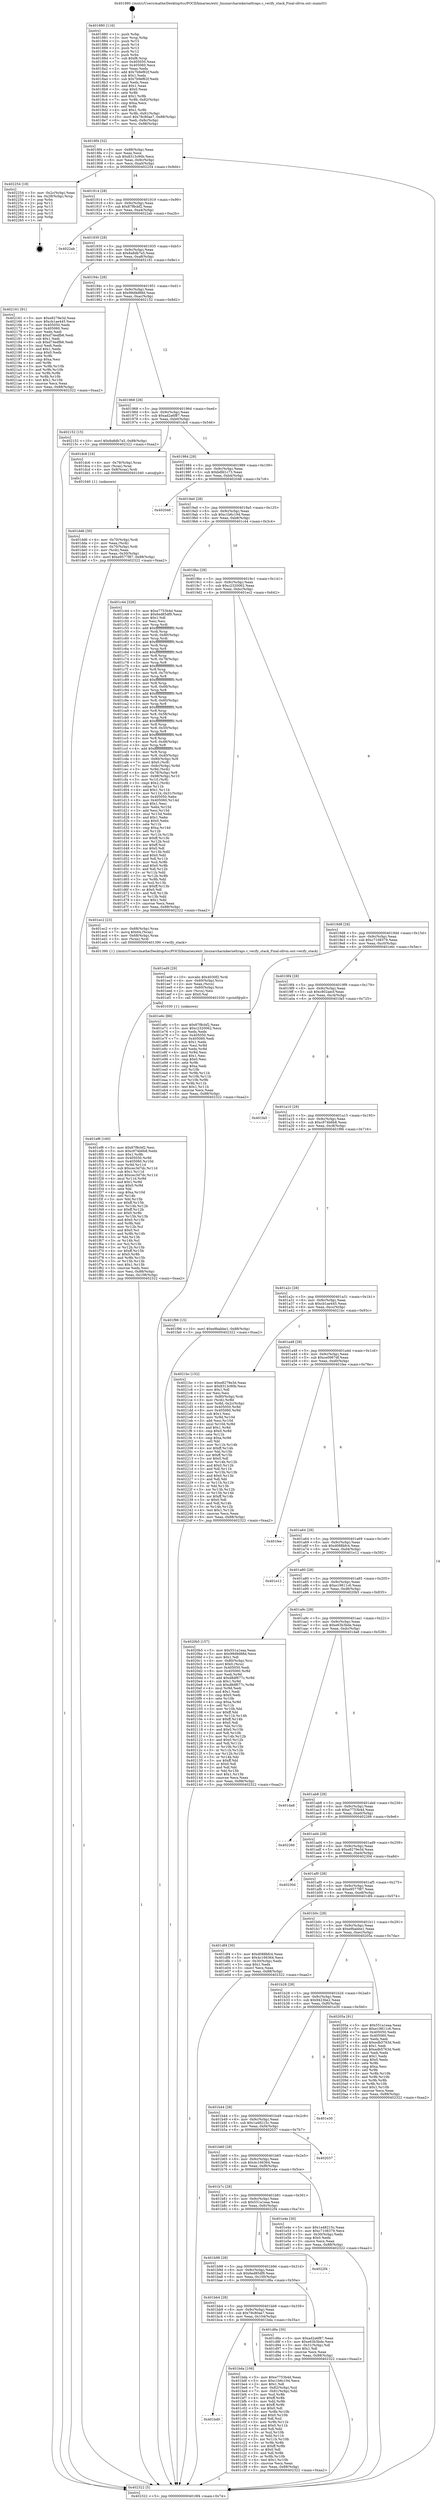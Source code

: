 digraph "0x401880" {
  label = "0x401880 (/mnt/c/Users/mathe/Desktop/tcc/POCII/binaries/extr_linuxarcharmkerneltraps.c_verify_stack_Final-ollvm.out::main(0))"
  labelloc = "t"
  node[shape=record]

  Entry [label="",width=0.3,height=0.3,shape=circle,fillcolor=black,style=filled]
  "0x4018f4" [label="{
     0x4018f4 [32]\l
     | [instrs]\l
     &nbsp;&nbsp;0x4018f4 \<+6\>: mov -0x88(%rbp),%eax\l
     &nbsp;&nbsp;0x4018fa \<+2\>: mov %eax,%ecx\l
     &nbsp;&nbsp;0x4018fc \<+6\>: sub $0x8313c90b,%ecx\l
     &nbsp;&nbsp;0x401902 \<+6\>: mov %eax,-0x9c(%rbp)\l
     &nbsp;&nbsp;0x401908 \<+6\>: mov %ecx,-0xa0(%rbp)\l
     &nbsp;&nbsp;0x40190e \<+6\>: je 0000000000402254 \<main+0x9d4\>\l
  }"]
  "0x402254" [label="{
     0x402254 [18]\l
     | [instrs]\l
     &nbsp;&nbsp;0x402254 \<+3\>: mov -0x2c(%rbp),%eax\l
     &nbsp;&nbsp;0x402257 \<+4\>: lea -0x28(%rbp),%rsp\l
     &nbsp;&nbsp;0x40225b \<+1\>: pop %rbx\l
     &nbsp;&nbsp;0x40225c \<+2\>: pop %r12\l
     &nbsp;&nbsp;0x40225e \<+2\>: pop %r13\l
     &nbsp;&nbsp;0x402260 \<+2\>: pop %r14\l
     &nbsp;&nbsp;0x402262 \<+2\>: pop %r15\l
     &nbsp;&nbsp;0x402264 \<+1\>: pop %rbp\l
     &nbsp;&nbsp;0x402265 \<+1\>: ret\l
  }"]
  "0x401914" [label="{
     0x401914 [28]\l
     | [instrs]\l
     &nbsp;&nbsp;0x401914 \<+5\>: jmp 0000000000401919 \<main+0x99\>\l
     &nbsp;&nbsp;0x401919 \<+6\>: mov -0x9c(%rbp),%eax\l
     &nbsp;&nbsp;0x40191f \<+5\>: sub $0x87f8cbf2,%eax\l
     &nbsp;&nbsp;0x401924 \<+6\>: mov %eax,-0xa4(%rbp)\l
     &nbsp;&nbsp;0x40192a \<+6\>: je 00000000004022ab \<main+0xa2b\>\l
  }"]
  Exit [label="",width=0.3,height=0.3,shape=circle,fillcolor=black,style=filled,peripheries=2]
  "0x4022ab" [label="{
     0x4022ab\l
  }", style=dashed]
  "0x401930" [label="{
     0x401930 [28]\l
     | [instrs]\l
     &nbsp;&nbsp;0x401930 \<+5\>: jmp 0000000000401935 \<main+0xb5\>\l
     &nbsp;&nbsp;0x401935 \<+6\>: mov -0x9c(%rbp),%eax\l
     &nbsp;&nbsp;0x40193b \<+5\>: sub $0x8a8db7a5,%eax\l
     &nbsp;&nbsp;0x401940 \<+6\>: mov %eax,-0xa8(%rbp)\l
     &nbsp;&nbsp;0x401946 \<+6\>: je 0000000000402161 \<main+0x8e1\>\l
  }"]
  "0x401ef6" [label="{
     0x401ef6 [160]\l
     | [instrs]\l
     &nbsp;&nbsp;0x401ef6 \<+5\>: mov $0x87f8cbf2,%esi\l
     &nbsp;&nbsp;0x401efb \<+5\>: mov $0xc974b6b8,%edx\l
     &nbsp;&nbsp;0x401f00 \<+3\>: mov $0x1,%r8b\l
     &nbsp;&nbsp;0x401f03 \<+8\>: mov 0x405050,%r9d\l
     &nbsp;&nbsp;0x401f0b \<+8\>: mov 0x405060,%r10d\l
     &nbsp;&nbsp;0x401f13 \<+3\>: mov %r9d,%r11d\l
     &nbsp;&nbsp;0x401f16 \<+7\>: sub $0xcec3d7dc,%r11d\l
     &nbsp;&nbsp;0x401f1d \<+4\>: sub $0x1,%r11d\l
     &nbsp;&nbsp;0x401f21 \<+7\>: add $0xcec3d7dc,%r11d\l
     &nbsp;&nbsp;0x401f28 \<+4\>: imul %r11d,%r9d\l
     &nbsp;&nbsp;0x401f2c \<+4\>: and $0x1,%r9d\l
     &nbsp;&nbsp;0x401f30 \<+4\>: cmp $0x0,%r9d\l
     &nbsp;&nbsp;0x401f34 \<+3\>: sete %bl\l
     &nbsp;&nbsp;0x401f37 \<+4\>: cmp $0xa,%r10d\l
     &nbsp;&nbsp;0x401f3b \<+4\>: setl %r14b\l
     &nbsp;&nbsp;0x401f3f \<+3\>: mov %bl,%r15b\l
     &nbsp;&nbsp;0x401f42 \<+4\>: xor $0xff,%r15b\l
     &nbsp;&nbsp;0x401f46 \<+3\>: mov %r14b,%r12b\l
     &nbsp;&nbsp;0x401f49 \<+4\>: xor $0xff,%r12b\l
     &nbsp;&nbsp;0x401f4d \<+4\>: xor $0x0,%r8b\l
     &nbsp;&nbsp;0x401f51 \<+3\>: mov %r15b,%r13b\l
     &nbsp;&nbsp;0x401f54 \<+4\>: and $0x0,%r13b\l
     &nbsp;&nbsp;0x401f58 \<+3\>: and %r8b,%bl\l
     &nbsp;&nbsp;0x401f5b \<+3\>: mov %r12b,%cl\l
     &nbsp;&nbsp;0x401f5e \<+3\>: and $0x0,%cl\l
     &nbsp;&nbsp;0x401f61 \<+3\>: and %r8b,%r14b\l
     &nbsp;&nbsp;0x401f64 \<+3\>: or %bl,%r13b\l
     &nbsp;&nbsp;0x401f67 \<+3\>: or %r14b,%cl\l
     &nbsp;&nbsp;0x401f6a \<+3\>: xor %cl,%r13b\l
     &nbsp;&nbsp;0x401f6d \<+3\>: or %r12b,%r15b\l
     &nbsp;&nbsp;0x401f70 \<+4\>: xor $0xff,%r15b\l
     &nbsp;&nbsp;0x401f74 \<+4\>: or $0x0,%r8b\l
     &nbsp;&nbsp;0x401f78 \<+3\>: and %r8b,%r15b\l
     &nbsp;&nbsp;0x401f7b \<+3\>: or %r15b,%r13b\l
     &nbsp;&nbsp;0x401f7e \<+4\>: test $0x1,%r13b\l
     &nbsp;&nbsp;0x401f82 \<+3\>: cmovne %edx,%esi\l
     &nbsp;&nbsp;0x401f85 \<+6\>: mov %esi,-0x88(%rbp)\l
     &nbsp;&nbsp;0x401f8b \<+6\>: mov %eax,-0x108(%rbp)\l
     &nbsp;&nbsp;0x401f91 \<+5\>: jmp 0000000000402322 \<main+0xaa2\>\l
  }"]
  "0x402161" [label="{
     0x402161 [91]\l
     | [instrs]\l
     &nbsp;&nbsp;0x402161 \<+5\>: mov $0xe8279e3d,%eax\l
     &nbsp;&nbsp;0x402166 \<+5\>: mov $0xcb1ae445,%ecx\l
     &nbsp;&nbsp;0x40216b \<+7\>: mov 0x405050,%edx\l
     &nbsp;&nbsp;0x402172 \<+7\>: mov 0x405060,%esi\l
     &nbsp;&nbsp;0x402179 \<+2\>: mov %edx,%edi\l
     &nbsp;&nbsp;0x40217b \<+6\>: add $0xd74edfb6,%edi\l
     &nbsp;&nbsp;0x402181 \<+3\>: sub $0x1,%edi\l
     &nbsp;&nbsp;0x402184 \<+6\>: sub $0xd74edfb6,%edi\l
     &nbsp;&nbsp;0x40218a \<+3\>: imul %edi,%edx\l
     &nbsp;&nbsp;0x40218d \<+3\>: and $0x1,%edx\l
     &nbsp;&nbsp;0x402190 \<+3\>: cmp $0x0,%edx\l
     &nbsp;&nbsp;0x402193 \<+4\>: sete %r8b\l
     &nbsp;&nbsp;0x402197 \<+3\>: cmp $0xa,%esi\l
     &nbsp;&nbsp;0x40219a \<+4\>: setl %r9b\l
     &nbsp;&nbsp;0x40219e \<+3\>: mov %r8b,%r10b\l
     &nbsp;&nbsp;0x4021a1 \<+3\>: and %r9b,%r10b\l
     &nbsp;&nbsp;0x4021a4 \<+3\>: xor %r9b,%r8b\l
     &nbsp;&nbsp;0x4021a7 \<+3\>: or %r8b,%r10b\l
     &nbsp;&nbsp;0x4021aa \<+4\>: test $0x1,%r10b\l
     &nbsp;&nbsp;0x4021ae \<+3\>: cmovne %ecx,%eax\l
     &nbsp;&nbsp;0x4021b1 \<+6\>: mov %eax,-0x88(%rbp)\l
     &nbsp;&nbsp;0x4021b7 \<+5\>: jmp 0000000000402322 \<main+0xaa2\>\l
  }"]
  "0x40194c" [label="{
     0x40194c [28]\l
     | [instrs]\l
     &nbsp;&nbsp;0x40194c \<+5\>: jmp 0000000000401951 \<main+0xd1\>\l
     &nbsp;&nbsp;0x401951 \<+6\>: mov -0x9c(%rbp),%eax\l
     &nbsp;&nbsp;0x401957 \<+5\>: sub $0x99d9d88d,%eax\l
     &nbsp;&nbsp;0x40195c \<+6\>: mov %eax,-0xac(%rbp)\l
     &nbsp;&nbsp;0x401962 \<+6\>: je 0000000000402152 \<main+0x8d2\>\l
  }"]
  "0x401ed9" [label="{
     0x401ed9 [29]\l
     | [instrs]\l
     &nbsp;&nbsp;0x401ed9 \<+10\>: movabs $0x4030f2,%rdi\l
     &nbsp;&nbsp;0x401ee3 \<+4\>: mov -0x60(%rbp),%rcx\l
     &nbsp;&nbsp;0x401ee7 \<+2\>: mov %eax,(%rcx)\l
     &nbsp;&nbsp;0x401ee9 \<+4\>: mov -0x60(%rbp),%rcx\l
     &nbsp;&nbsp;0x401eed \<+2\>: mov (%rcx),%esi\l
     &nbsp;&nbsp;0x401eef \<+2\>: mov $0x0,%al\l
     &nbsp;&nbsp;0x401ef1 \<+5\>: call 0000000000401030 \<printf@plt\>\l
     | [calls]\l
     &nbsp;&nbsp;0x401030 \{1\} (unknown)\l
  }"]
  "0x402152" [label="{
     0x402152 [15]\l
     | [instrs]\l
     &nbsp;&nbsp;0x402152 \<+10\>: movl $0x8a8db7a5,-0x88(%rbp)\l
     &nbsp;&nbsp;0x40215c \<+5\>: jmp 0000000000402322 \<main+0xaa2\>\l
  }"]
  "0x401968" [label="{
     0x401968 [28]\l
     | [instrs]\l
     &nbsp;&nbsp;0x401968 \<+5\>: jmp 000000000040196d \<main+0xed\>\l
     &nbsp;&nbsp;0x40196d \<+6\>: mov -0x9c(%rbp),%eax\l
     &nbsp;&nbsp;0x401973 \<+5\>: sub $0xad2a6f87,%eax\l
     &nbsp;&nbsp;0x401978 \<+6\>: mov %eax,-0xb0(%rbp)\l
     &nbsp;&nbsp;0x40197e \<+6\>: je 0000000000401dc6 \<main+0x546\>\l
  }"]
  "0x401dd6" [label="{
     0x401dd6 [30]\l
     | [instrs]\l
     &nbsp;&nbsp;0x401dd6 \<+4\>: mov -0x70(%rbp),%rdi\l
     &nbsp;&nbsp;0x401dda \<+2\>: mov %eax,(%rdi)\l
     &nbsp;&nbsp;0x401ddc \<+4\>: mov -0x70(%rbp),%rdi\l
     &nbsp;&nbsp;0x401de0 \<+2\>: mov (%rdi),%eax\l
     &nbsp;&nbsp;0x401de2 \<+3\>: mov %eax,-0x30(%rbp)\l
     &nbsp;&nbsp;0x401de5 \<+10\>: movl $0xe9577f87,-0x88(%rbp)\l
     &nbsp;&nbsp;0x401def \<+5\>: jmp 0000000000402322 \<main+0xaa2\>\l
  }"]
  "0x401dc6" [label="{
     0x401dc6 [16]\l
     | [instrs]\l
     &nbsp;&nbsp;0x401dc6 \<+4\>: mov -0x78(%rbp),%rax\l
     &nbsp;&nbsp;0x401dca \<+3\>: mov (%rax),%rax\l
     &nbsp;&nbsp;0x401dcd \<+4\>: mov 0x8(%rax),%rdi\l
     &nbsp;&nbsp;0x401dd1 \<+5\>: call 0000000000401040 \<atoi@plt\>\l
     | [calls]\l
     &nbsp;&nbsp;0x401040 \{1\} (unknown)\l
  }"]
  "0x401984" [label="{
     0x401984 [28]\l
     | [instrs]\l
     &nbsp;&nbsp;0x401984 \<+5\>: jmp 0000000000401989 \<main+0x109\>\l
     &nbsp;&nbsp;0x401989 \<+6\>: mov -0x9c(%rbp),%eax\l
     &nbsp;&nbsp;0x40198f \<+5\>: sub $0xbdfd1c73,%eax\l
     &nbsp;&nbsp;0x401994 \<+6\>: mov %eax,-0xb4(%rbp)\l
     &nbsp;&nbsp;0x40199a \<+6\>: je 0000000000402046 \<main+0x7c6\>\l
  }"]
  "0x401880" [label="{
     0x401880 [116]\l
     | [instrs]\l
     &nbsp;&nbsp;0x401880 \<+1\>: push %rbp\l
     &nbsp;&nbsp;0x401881 \<+3\>: mov %rsp,%rbp\l
     &nbsp;&nbsp;0x401884 \<+2\>: push %r15\l
     &nbsp;&nbsp;0x401886 \<+2\>: push %r14\l
     &nbsp;&nbsp;0x401888 \<+2\>: push %r13\l
     &nbsp;&nbsp;0x40188a \<+2\>: push %r12\l
     &nbsp;&nbsp;0x40188c \<+1\>: push %rbx\l
     &nbsp;&nbsp;0x40188d \<+7\>: sub $0xf8,%rsp\l
     &nbsp;&nbsp;0x401894 \<+7\>: mov 0x405050,%eax\l
     &nbsp;&nbsp;0x40189b \<+7\>: mov 0x405060,%ecx\l
     &nbsp;&nbsp;0x4018a2 \<+2\>: mov %eax,%edx\l
     &nbsp;&nbsp;0x4018a4 \<+6\>: add $0x7b9ef62f,%edx\l
     &nbsp;&nbsp;0x4018aa \<+3\>: sub $0x1,%edx\l
     &nbsp;&nbsp;0x4018ad \<+6\>: sub $0x7b9ef62f,%edx\l
     &nbsp;&nbsp;0x4018b3 \<+3\>: imul %edx,%eax\l
     &nbsp;&nbsp;0x4018b6 \<+3\>: and $0x1,%eax\l
     &nbsp;&nbsp;0x4018b9 \<+3\>: cmp $0x0,%eax\l
     &nbsp;&nbsp;0x4018bc \<+4\>: sete %r8b\l
     &nbsp;&nbsp;0x4018c0 \<+4\>: and $0x1,%r8b\l
     &nbsp;&nbsp;0x4018c4 \<+7\>: mov %r8b,-0x82(%rbp)\l
     &nbsp;&nbsp;0x4018cb \<+3\>: cmp $0xa,%ecx\l
     &nbsp;&nbsp;0x4018ce \<+4\>: setl %r8b\l
     &nbsp;&nbsp;0x4018d2 \<+4\>: and $0x1,%r8b\l
     &nbsp;&nbsp;0x4018d6 \<+7\>: mov %r8b,-0x81(%rbp)\l
     &nbsp;&nbsp;0x4018dd \<+10\>: movl $0x78c80ae7,-0x88(%rbp)\l
     &nbsp;&nbsp;0x4018e7 \<+6\>: mov %edi,-0x8c(%rbp)\l
     &nbsp;&nbsp;0x4018ed \<+7\>: mov %rsi,-0x98(%rbp)\l
  }"]
  "0x402046" [label="{
     0x402046\l
  }", style=dashed]
  "0x4019a0" [label="{
     0x4019a0 [28]\l
     | [instrs]\l
     &nbsp;&nbsp;0x4019a0 \<+5\>: jmp 00000000004019a5 \<main+0x125\>\l
     &nbsp;&nbsp;0x4019a5 \<+6\>: mov -0x9c(%rbp),%eax\l
     &nbsp;&nbsp;0x4019ab \<+5\>: sub $0xc1b6c194,%eax\l
     &nbsp;&nbsp;0x4019b0 \<+6\>: mov %eax,-0xb8(%rbp)\l
     &nbsp;&nbsp;0x4019b6 \<+6\>: je 0000000000401c44 \<main+0x3c4\>\l
  }"]
  "0x402322" [label="{
     0x402322 [5]\l
     | [instrs]\l
     &nbsp;&nbsp;0x402322 \<+5\>: jmp 00000000004018f4 \<main+0x74\>\l
  }"]
  "0x401c44" [label="{
     0x401c44 [326]\l
     | [instrs]\l
     &nbsp;&nbsp;0x401c44 \<+5\>: mov $0xe7753b4d,%eax\l
     &nbsp;&nbsp;0x401c49 \<+5\>: mov $0x6ed85df9,%ecx\l
     &nbsp;&nbsp;0x401c4e \<+2\>: mov $0x1,%dl\l
     &nbsp;&nbsp;0x401c50 \<+2\>: xor %esi,%esi\l
     &nbsp;&nbsp;0x401c52 \<+3\>: mov %rsp,%rdi\l
     &nbsp;&nbsp;0x401c55 \<+4\>: add $0xfffffffffffffff0,%rdi\l
     &nbsp;&nbsp;0x401c59 \<+3\>: mov %rdi,%rsp\l
     &nbsp;&nbsp;0x401c5c \<+4\>: mov %rdi,-0x80(%rbp)\l
     &nbsp;&nbsp;0x401c60 \<+3\>: mov %rsp,%rdi\l
     &nbsp;&nbsp;0x401c63 \<+4\>: add $0xfffffffffffffff0,%rdi\l
     &nbsp;&nbsp;0x401c67 \<+3\>: mov %rdi,%rsp\l
     &nbsp;&nbsp;0x401c6a \<+3\>: mov %rsp,%r8\l
     &nbsp;&nbsp;0x401c6d \<+4\>: add $0xfffffffffffffff0,%r8\l
     &nbsp;&nbsp;0x401c71 \<+3\>: mov %r8,%rsp\l
     &nbsp;&nbsp;0x401c74 \<+4\>: mov %r8,-0x78(%rbp)\l
     &nbsp;&nbsp;0x401c78 \<+3\>: mov %rsp,%r8\l
     &nbsp;&nbsp;0x401c7b \<+4\>: add $0xfffffffffffffff0,%r8\l
     &nbsp;&nbsp;0x401c7f \<+3\>: mov %r8,%rsp\l
     &nbsp;&nbsp;0x401c82 \<+4\>: mov %r8,-0x70(%rbp)\l
     &nbsp;&nbsp;0x401c86 \<+3\>: mov %rsp,%r8\l
     &nbsp;&nbsp;0x401c89 \<+4\>: add $0xfffffffffffffff0,%r8\l
     &nbsp;&nbsp;0x401c8d \<+3\>: mov %r8,%rsp\l
     &nbsp;&nbsp;0x401c90 \<+4\>: mov %r8,-0x68(%rbp)\l
     &nbsp;&nbsp;0x401c94 \<+3\>: mov %rsp,%r8\l
     &nbsp;&nbsp;0x401c97 \<+4\>: add $0xfffffffffffffff0,%r8\l
     &nbsp;&nbsp;0x401c9b \<+3\>: mov %r8,%rsp\l
     &nbsp;&nbsp;0x401c9e \<+4\>: mov %r8,-0x60(%rbp)\l
     &nbsp;&nbsp;0x401ca2 \<+3\>: mov %rsp,%r8\l
     &nbsp;&nbsp;0x401ca5 \<+4\>: add $0xfffffffffffffff0,%r8\l
     &nbsp;&nbsp;0x401ca9 \<+3\>: mov %r8,%rsp\l
     &nbsp;&nbsp;0x401cac \<+4\>: mov %r8,-0x58(%rbp)\l
     &nbsp;&nbsp;0x401cb0 \<+3\>: mov %rsp,%r8\l
     &nbsp;&nbsp;0x401cb3 \<+4\>: add $0xfffffffffffffff0,%r8\l
     &nbsp;&nbsp;0x401cb7 \<+3\>: mov %r8,%rsp\l
     &nbsp;&nbsp;0x401cba \<+4\>: mov %r8,-0x50(%rbp)\l
     &nbsp;&nbsp;0x401cbe \<+3\>: mov %rsp,%r8\l
     &nbsp;&nbsp;0x401cc1 \<+4\>: add $0xfffffffffffffff0,%r8\l
     &nbsp;&nbsp;0x401cc5 \<+3\>: mov %r8,%rsp\l
     &nbsp;&nbsp;0x401cc8 \<+4\>: mov %r8,-0x48(%rbp)\l
     &nbsp;&nbsp;0x401ccc \<+3\>: mov %rsp,%r8\l
     &nbsp;&nbsp;0x401ccf \<+4\>: add $0xfffffffffffffff0,%r8\l
     &nbsp;&nbsp;0x401cd3 \<+3\>: mov %r8,%rsp\l
     &nbsp;&nbsp;0x401cd6 \<+4\>: mov %r8,-0x40(%rbp)\l
     &nbsp;&nbsp;0x401cda \<+4\>: mov -0x80(%rbp),%r8\l
     &nbsp;&nbsp;0x401cde \<+7\>: movl $0x0,(%r8)\l
     &nbsp;&nbsp;0x401ce5 \<+7\>: mov -0x8c(%rbp),%r9d\l
     &nbsp;&nbsp;0x401cec \<+3\>: mov %r9d,(%rdi)\l
     &nbsp;&nbsp;0x401cef \<+4\>: mov -0x78(%rbp),%r8\l
     &nbsp;&nbsp;0x401cf3 \<+7\>: mov -0x98(%rbp),%r10\l
     &nbsp;&nbsp;0x401cfa \<+3\>: mov %r10,(%r8)\l
     &nbsp;&nbsp;0x401cfd \<+3\>: cmpl $0x2,(%rdi)\l
     &nbsp;&nbsp;0x401d00 \<+4\>: setne %r11b\l
     &nbsp;&nbsp;0x401d04 \<+4\>: and $0x1,%r11b\l
     &nbsp;&nbsp;0x401d08 \<+4\>: mov %r11b,-0x31(%rbp)\l
     &nbsp;&nbsp;0x401d0c \<+7\>: mov 0x405050,%ebx\l
     &nbsp;&nbsp;0x401d13 \<+8\>: mov 0x405060,%r14d\l
     &nbsp;&nbsp;0x401d1b \<+3\>: sub $0x1,%esi\l
     &nbsp;&nbsp;0x401d1e \<+3\>: mov %ebx,%r15d\l
     &nbsp;&nbsp;0x401d21 \<+3\>: add %esi,%r15d\l
     &nbsp;&nbsp;0x401d24 \<+4\>: imul %r15d,%ebx\l
     &nbsp;&nbsp;0x401d28 \<+3\>: and $0x1,%ebx\l
     &nbsp;&nbsp;0x401d2b \<+3\>: cmp $0x0,%ebx\l
     &nbsp;&nbsp;0x401d2e \<+4\>: sete %r11b\l
     &nbsp;&nbsp;0x401d32 \<+4\>: cmp $0xa,%r14d\l
     &nbsp;&nbsp;0x401d36 \<+4\>: setl %r12b\l
     &nbsp;&nbsp;0x401d3a \<+3\>: mov %r11b,%r13b\l
     &nbsp;&nbsp;0x401d3d \<+4\>: xor $0xff,%r13b\l
     &nbsp;&nbsp;0x401d41 \<+3\>: mov %r12b,%sil\l
     &nbsp;&nbsp;0x401d44 \<+4\>: xor $0xff,%sil\l
     &nbsp;&nbsp;0x401d48 \<+3\>: xor $0x0,%dl\l
     &nbsp;&nbsp;0x401d4b \<+3\>: mov %r13b,%dil\l
     &nbsp;&nbsp;0x401d4e \<+4\>: and $0x0,%dil\l
     &nbsp;&nbsp;0x401d52 \<+3\>: and %dl,%r11b\l
     &nbsp;&nbsp;0x401d55 \<+3\>: mov %sil,%r8b\l
     &nbsp;&nbsp;0x401d58 \<+4\>: and $0x0,%r8b\l
     &nbsp;&nbsp;0x401d5c \<+3\>: and %dl,%r12b\l
     &nbsp;&nbsp;0x401d5f \<+3\>: or %r11b,%dil\l
     &nbsp;&nbsp;0x401d62 \<+3\>: or %r12b,%r8b\l
     &nbsp;&nbsp;0x401d65 \<+3\>: xor %r8b,%dil\l
     &nbsp;&nbsp;0x401d68 \<+3\>: or %sil,%r13b\l
     &nbsp;&nbsp;0x401d6b \<+4\>: xor $0xff,%r13b\l
     &nbsp;&nbsp;0x401d6f \<+3\>: or $0x0,%dl\l
     &nbsp;&nbsp;0x401d72 \<+3\>: and %dl,%r13b\l
     &nbsp;&nbsp;0x401d75 \<+3\>: or %r13b,%dil\l
     &nbsp;&nbsp;0x401d78 \<+4\>: test $0x1,%dil\l
     &nbsp;&nbsp;0x401d7c \<+3\>: cmovne %ecx,%eax\l
     &nbsp;&nbsp;0x401d7f \<+6\>: mov %eax,-0x88(%rbp)\l
     &nbsp;&nbsp;0x401d85 \<+5\>: jmp 0000000000402322 \<main+0xaa2\>\l
  }"]
  "0x4019bc" [label="{
     0x4019bc [28]\l
     | [instrs]\l
     &nbsp;&nbsp;0x4019bc \<+5\>: jmp 00000000004019c1 \<main+0x141\>\l
     &nbsp;&nbsp;0x4019c1 \<+6\>: mov -0x9c(%rbp),%eax\l
     &nbsp;&nbsp;0x4019c7 \<+5\>: sub $0xc2320062,%eax\l
     &nbsp;&nbsp;0x4019cc \<+6\>: mov %eax,-0xbc(%rbp)\l
     &nbsp;&nbsp;0x4019d2 \<+6\>: je 0000000000401ec2 \<main+0x642\>\l
  }"]
  "0x401bd0" [label="{
     0x401bd0\l
  }", style=dashed]
  "0x401ec2" [label="{
     0x401ec2 [23]\l
     | [instrs]\l
     &nbsp;&nbsp;0x401ec2 \<+4\>: mov -0x68(%rbp),%rax\l
     &nbsp;&nbsp;0x401ec6 \<+7\>: movq $0x64,(%rax)\l
     &nbsp;&nbsp;0x401ecd \<+4\>: mov -0x68(%rbp),%rax\l
     &nbsp;&nbsp;0x401ed1 \<+3\>: mov (%rax),%rdi\l
     &nbsp;&nbsp;0x401ed4 \<+5\>: call 0000000000401390 \<verify_stack\>\l
     | [calls]\l
     &nbsp;&nbsp;0x401390 \{1\} (/mnt/c/Users/mathe/Desktop/tcc/POCII/binaries/extr_linuxarcharmkerneltraps.c_verify_stack_Final-ollvm.out::verify_stack)\l
  }"]
  "0x4019d8" [label="{
     0x4019d8 [28]\l
     | [instrs]\l
     &nbsp;&nbsp;0x4019d8 \<+5\>: jmp 00000000004019dd \<main+0x15d\>\l
     &nbsp;&nbsp;0x4019dd \<+6\>: mov -0x9c(%rbp),%eax\l
     &nbsp;&nbsp;0x4019e3 \<+5\>: sub $0xc7108379,%eax\l
     &nbsp;&nbsp;0x4019e8 \<+6\>: mov %eax,-0xc0(%rbp)\l
     &nbsp;&nbsp;0x4019ee \<+6\>: je 0000000000401e6c \<main+0x5ec\>\l
  }"]
  "0x401bda" [label="{
     0x401bda [106]\l
     | [instrs]\l
     &nbsp;&nbsp;0x401bda \<+5\>: mov $0xe7753b4d,%eax\l
     &nbsp;&nbsp;0x401bdf \<+5\>: mov $0xc1b6c194,%ecx\l
     &nbsp;&nbsp;0x401be4 \<+2\>: mov $0x1,%dl\l
     &nbsp;&nbsp;0x401be6 \<+7\>: mov -0x82(%rbp),%sil\l
     &nbsp;&nbsp;0x401bed \<+7\>: mov -0x81(%rbp),%dil\l
     &nbsp;&nbsp;0x401bf4 \<+3\>: mov %sil,%r8b\l
     &nbsp;&nbsp;0x401bf7 \<+4\>: xor $0xff,%r8b\l
     &nbsp;&nbsp;0x401bfb \<+3\>: mov %dil,%r9b\l
     &nbsp;&nbsp;0x401bfe \<+4\>: xor $0xff,%r9b\l
     &nbsp;&nbsp;0x401c02 \<+3\>: xor $0x0,%dl\l
     &nbsp;&nbsp;0x401c05 \<+3\>: mov %r8b,%r10b\l
     &nbsp;&nbsp;0x401c08 \<+4\>: and $0x0,%r10b\l
     &nbsp;&nbsp;0x401c0c \<+3\>: and %dl,%sil\l
     &nbsp;&nbsp;0x401c0f \<+3\>: mov %r9b,%r11b\l
     &nbsp;&nbsp;0x401c12 \<+4\>: and $0x0,%r11b\l
     &nbsp;&nbsp;0x401c16 \<+3\>: and %dl,%dil\l
     &nbsp;&nbsp;0x401c19 \<+3\>: or %sil,%r10b\l
     &nbsp;&nbsp;0x401c1c \<+3\>: or %dil,%r11b\l
     &nbsp;&nbsp;0x401c1f \<+3\>: xor %r11b,%r10b\l
     &nbsp;&nbsp;0x401c22 \<+3\>: or %r9b,%r8b\l
     &nbsp;&nbsp;0x401c25 \<+4\>: xor $0xff,%r8b\l
     &nbsp;&nbsp;0x401c29 \<+3\>: or $0x0,%dl\l
     &nbsp;&nbsp;0x401c2c \<+3\>: and %dl,%r8b\l
     &nbsp;&nbsp;0x401c2f \<+3\>: or %r8b,%r10b\l
     &nbsp;&nbsp;0x401c32 \<+4\>: test $0x1,%r10b\l
     &nbsp;&nbsp;0x401c36 \<+3\>: cmovne %ecx,%eax\l
     &nbsp;&nbsp;0x401c39 \<+6\>: mov %eax,-0x88(%rbp)\l
     &nbsp;&nbsp;0x401c3f \<+5\>: jmp 0000000000402322 \<main+0xaa2\>\l
  }"]
  "0x401e6c" [label="{
     0x401e6c [86]\l
     | [instrs]\l
     &nbsp;&nbsp;0x401e6c \<+5\>: mov $0x87f8cbf2,%eax\l
     &nbsp;&nbsp;0x401e71 \<+5\>: mov $0xc2320062,%ecx\l
     &nbsp;&nbsp;0x401e76 \<+2\>: xor %edx,%edx\l
     &nbsp;&nbsp;0x401e78 \<+7\>: mov 0x405050,%esi\l
     &nbsp;&nbsp;0x401e7f \<+7\>: mov 0x405060,%edi\l
     &nbsp;&nbsp;0x401e86 \<+3\>: sub $0x1,%edx\l
     &nbsp;&nbsp;0x401e89 \<+3\>: mov %esi,%r8d\l
     &nbsp;&nbsp;0x401e8c \<+3\>: add %edx,%r8d\l
     &nbsp;&nbsp;0x401e8f \<+4\>: imul %r8d,%esi\l
     &nbsp;&nbsp;0x401e93 \<+3\>: and $0x1,%esi\l
     &nbsp;&nbsp;0x401e96 \<+3\>: cmp $0x0,%esi\l
     &nbsp;&nbsp;0x401e99 \<+4\>: sete %r9b\l
     &nbsp;&nbsp;0x401e9d \<+3\>: cmp $0xa,%edi\l
     &nbsp;&nbsp;0x401ea0 \<+4\>: setl %r10b\l
     &nbsp;&nbsp;0x401ea4 \<+3\>: mov %r9b,%r11b\l
     &nbsp;&nbsp;0x401ea7 \<+3\>: and %r10b,%r11b\l
     &nbsp;&nbsp;0x401eaa \<+3\>: xor %r10b,%r9b\l
     &nbsp;&nbsp;0x401ead \<+3\>: or %r9b,%r11b\l
     &nbsp;&nbsp;0x401eb0 \<+4\>: test $0x1,%r11b\l
     &nbsp;&nbsp;0x401eb4 \<+3\>: cmovne %ecx,%eax\l
     &nbsp;&nbsp;0x401eb7 \<+6\>: mov %eax,-0x88(%rbp)\l
     &nbsp;&nbsp;0x401ebd \<+5\>: jmp 0000000000402322 \<main+0xaa2\>\l
  }"]
  "0x4019f4" [label="{
     0x4019f4 [28]\l
     | [instrs]\l
     &nbsp;&nbsp;0x4019f4 \<+5\>: jmp 00000000004019f9 \<main+0x179\>\l
     &nbsp;&nbsp;0x4019f9 \<+6\>: mov -0x9c(%rbp),%eax\l
     &nbsp;&nbsp;0x4019ff \<+5\>: sub $0xc802aecf,%eax\l
     &nbsp;&nbsp;0x401a04 \<+6\>: mov %eax,-0xc4(%rbp)\l
     &nbsp;&nbsp;0x401a0a \<+6\>: je 0000000000401fa5 \<main+0x725\>\l
  }"]
  "0x401bb4" [label="{
     0x401bb4 [28]\l
     | [instrs]\l
     &nbsp;&nbsp;0x401bb4 \<+5\>: jmp 0000000000401bb9 \<main+0x339\>\l
     &nbsp;&nbsp;0x401bb9 \<+6\>: mov -0x9c(%rbp),%eax\l
     &nbsp;&nbsp;0x401bbf \<+5\>: sub $0x78c80ae7,%eax\l
     &nbsp;&nbsp;0x401bc4 \<+6\>: mov %eax,-0x104(%rbp)\l
     &nbsp;&nbsp;0x401bca \<+6\>: je 0000000000401bda \<main+0x35a\>\l
  }"]
  "0x401fa5" [label="{
     0x401fa5\l
  }", style=dashed]
  "0x401a10" [label="{
     0x401a10 [28]\l
     | [instrs]\l
     &nbsp;&nbsp;0x401a10 \<+5\>: jmp 0000000000401a15 \<main+0x195\>\l
     &nbsp;&nbsp;0x401a15 \<+6\>: mov -0x9c(%rbp),%eax\l
     &nbsp;&nbsp;0x401a1b \<+5\>: sub $0xc974b6b8,%eax\l
     &nbsp;&nbsp;0x401a20 \<+6\>: mov %eax,-0xc8(%rbp)\l
     &nbsp;&nbsp;0x401a26 \<+6\>: je 0000000000401f96 \<main+0x716\>\l
  }"]
  "0x401d8a" [label="{
     0x401d8a [30]\l
     | [instrs]\l
     &nbsp;&nbsp;0x401d8a \<+5\>: mov $0xad2a6f87,%eax\l
     &nbsp;&nbsp;0x401d8f \<+5\>: mov $0xe63b3bde,%ecx\l
     &nbsp;&nbsp;0x401d94 \<+3\>: mov -0x31(%rbp),%dl\l
     &nbsp;&nbsp;0x401d97 \<+3\>: test $0x1,%dl\l
     &nbsp;&nbsp;0x401d9a \<+3\>: cmovne %ecx,%eax\l
     &nbsp;&nbsp;0x401d9d \<+6\>: mov %eax,-0x88(%rbp)\l
     &nbsp;&nbsp;0x401da3 \<+5\>: jmp 0000000000402322 \<main+0xaa2\>\l
  }"]
  "0x401f96" [label="{
     0x401f96 [15]\l
     | [instrs]\l
     &nbsp;&nbsp;0x401f96 \<+10\>: movl $0xe9babbe1,-0x88(%rbp)\l
     &nbsp;&nbsp;0x401fa0 \<+5\>: jmp 0000000000402322 \<main+0xaa2\>\l
  }"]
  "0x401a2c" [label="{
     0x401a2c [28]\l
     | [instrs]\l
     &nbsp;&nbsp;0x401a2c \<+5\>: jmp 0000000000401a31 \<main+0x1b1\>\l
     &nbsp;&nbsp;0x401a31 \<+6\>: mov -0x9c(%rbp),%eax\l
     &nbsp;&nbsp;0x401a37 \<+5\>: sub $0xcb1ae445,%eax\l
     &nbsp;&nbsp;0x401a3c \<+6\>: mov %eax,-0xcc(%rbp)\l
     &nbsp;&nbsp;0x401a42 \<+6\>: je 00000000004021bc \<main+0x93c\>\l
  }"]
  "0x401b98" [label="{
     0x401b98 [28]\l
     | [instrs]\l
     &nbsp;&nbsp;0x401b98 \<+5\>: jmp 0000000000401b9d \<main+0x31d\>\l
     &nbsp;&nbsp;0x401b9d \<+6\>: mov -0x9c(%rbp),%eax\l
     &nbsp;&nbsp;0x401ba3 \<+5\>: sub $0x6ed85df9,%eax\l
     &nbsp;&nbsp;0x401ba8 \<+6\>: mov %eax,-0x100(%rbp)\l
     &nbsp;&nbsp;0x401bae \<+6\>: je 0000000000401d8a \<main+0x50a\>\l
  }"]
  "0x4021bc" [label="{
     0x4021bc [152]\l
     | [instrs]\l
     &nbsp;&nbsp;0x4021bc \<+5\>: mov $0xe8279e3d,%eax\l
     &nbsp;&nbsp;0x4021c1 \<+5\>: mov $0x8313c90b,%ecx\l
     &nbsp;&nbsp;0x4021c6 \<+2\>: mov $0x1,%dl\l
     &nbsp;&nbsp;0x4021c8 \<+2\>: xor %esi,%esi\l
     &nbsp;&nbsp;0x4021ca \<+4\>: mov -0x80(%rbp),%rdi\l
     &nbsp;&nbsp;0x4021ce \<+3\>: mov (%rdi),%r8d\l
     &nbsp;&nbsp;0x4021d1 \<+4\>: mov %r8d,-0x2c(%rbp)\l
     &nbsp;&nbsp;0x4021d5 \<+8\>: mov 0x405050,%r8d\l
     &nbsp;&nbsp;0x4021dd \<+8\>: mov 0x405060,%r9d\l
     &nbsp;&nbsp;0x4021e5 \<+3\>: sub $0x1,%esi\l
     &nbsp;&nbsp;0x4021e8 \<+3\>: mov %r8d,%r10d\l
     &nbsp;&nbsp;0x4021eb \<+3\>: add %esi,%r10d\l
     &nbsp;&nbsp;0x4021ee \<+4\>: imul %r10d,%r8d\l
     &nbsp;&nbsp;0x4021f2 \<+4\>: and $0x1,%r8d\l
     &nbsp;&nbsp;0x4021f6 \<+4\>: cmp $0x0,%r8d\l
     &nbsp;&nbsp;0x4021fa \<+4\>: sete %r11b\l
     &nbsp;&nbsp;0x4021fe \<+4\>: cmp $0xa,%r9d\l
     &nbsp;&nbsp;0x402202 \<+3\>: setl %bl\l
     &nbsp;&nbsp;0x402205 \<+3\>: mov %r11b,%r14b\l
     &nbsp;&nbsp;0x402208 \<+4\>: xor $0xff,%r14b\l
     &nbsp;&nbsp;0x40220c \<+3\>: mov %bl,%r15b\l
     &nbsp;&nbsp;0x40220f \<+4\>: xor $0xff,%r15b\l
     &nbsp;&nbsp;0x402213 \<+3\>: xor $0x0,%dl\l
     &nbsp;&nbsp;0x402216 \<+3\>: mov %r14b,%r12b\l
     &nbsp;&nbsp;0x402219 \<+4\>: and $0x0,%r12b\l
     &nbsp;&nbsp;0x40221d \<+3\>: and %dl,%r11b\l
     &nbsp;&nbsp;0x402220 \<+3\>: mov %r15b,%r13b\l
     &nbsp;&nbsp;0x402223 \<+4\>: and $0x0,%r13b\l
     &nbsp;&nbsp;0x402227 \<+2\>: and %dl,%bl\l
     &nbsp;&nbsp;0x402229 \<+3\>: or %r11b,%r12b\l
     &nbsp;&nbsp;0x40222c \<+3\>: or %bl,%r13b\l
     &nbsp;&nbsp;0x40222f \<+3\>: xor %r13b,%r12b\l
     &nbsp;&nbsp;0x402232 \<+3\>: or %r15b,%r14b\l
     &nbsp;&nbsp;0x402235 \<+4\>: xor $0xff,%r14b\l
     &nbsp;&nbsp;0x402239 \<+3\>: or $0x0,%dl\l
     &nbsp;&nbsp;0x40223c \<+3\>: and %dl,%r14b\l
     &nbsp;&nbsp;0x40223f \<+3\>: or %r14b,%r12b\l
     &nbsp;&nbsp;0x402242 \<+4\>: test $0x1,%r12b\l
     &nbsp;&nbsp;0x402246 \<+3\>: cmovne %ecx,%eax\l
     &nbsp;&nbsp;0x402249 \<+6\>: mov %eax,-0x88(%rbp)\l
     &nbsp;&nbsp;0x40224f \<+5\>: jmp 0000000000402322 \<main+0xaa2\>\l
  }"]
  "0x401a48" [label="{
     0x401a48 [28]\l
     | [instrs]\l
     &nbsp;&nbsp;0x401a48 \<+5\>: jmp 0000000000401a4d \<main+0x1cd\>\l
     &nbsp;&nbsp;0x401a4d \<+6\>: mov -0x9c(%rbp),%eax\l
     &nbsp;&nbsp;0x401a53 \<+5\>: sub $0xce0967df,%eax\l
     &nbsp;&nbsp;0x401a58 \<+6\>: mov %eax,-0xd0(%rbp)\l
     &nbsp;&nbsp;0x401a5e \<+6\>: je 0000000000401fee \<main+0x76e\>\l
  }"]
  "0x4022f4" [label="{
     0x4022f4\l
  }", style=dashed]
  "0x401fee" [label="{
     0x401fee\l
  }", style=dashed]
  "0x401a64" [label="{
     0x401a64 [28]\l
     | [instrs]\l
     &nbsp;&nbsp;0x401a64 \<+5\>: jmp 0000000000401a69 \<main+0x1e9\>\l
     &nbsp;&nbsp;0x401a69 \<+6\>: mov -0x9c(%rbp),%eax\l
     &nbsp;&nbsp;0x401a6f \<+5\>: sub $0xd088bfc4,%eax\l
     &nbsp;&nbsp;0x401a74 \<+6\>: mov %eax,-0xd4(%rbp)\l
     &nbsp;&nbsp;0x401a7a \<+6\>: je 0000000000401e12 \<main+0x592\>\l
  }"]
  "0x401b7c" [label="{
     0x401b7c [28]\l
     | [instrs]\l
     &nbsp;&nbsp;0x401b7c \<+5\>: jmp 0000000000401b81 \<main+0x301\>\l
     &nbsp;&nbsp;0x401b81 \<+6\>: mov -0x9c(%rbp),%eax\l
     &nbsp;&nbsp;0x401b87 \<+5\>: sub $0x551a1eaa,%eax\l
     &nbsp;&nbsp;0x401b8c \<+6\>: mov %eax,-0xfc(%rbp)\l
     &nbsp;&nbsp;0x401b92 \<+6\>: je 00000000004022f4 \<main+0xa74\>\l
  }"]
  "0x401e12" [label="{
     0x401e12\l
  }", style=dashed]
  "0x401a80" [label="{
     0x401a80 [28]\l
     | [instrs]\l
     &nbsp;&nbsp;0x401a80 \<+5\>: jmp 0000000000401a85 \<main+0x205\>\l
     &nbsp;&nbsp;0x401a85 \<+6\>: mov -0x9c(%rbp),%eax\l
     &nbsp;&nbsp;0x401a8b \<+5\>: sub $0xe19811c6,%eax\l
     &nbsp;&nbsp;0x401a90 \<+6\>: mov %eax,-0xd8(%rbp)\l
     &nbsp;&nbsp;0x401a96 \<+6\>: je 00000000004020b5 \<main+0x835\>\l
  }"]
  "0x401e4e" [label="{
     0x401e4e [30]\l
     | [instrs]\l
     &nbsp;&nbsp;0x401e4e \<+5\>: mov $0x1a48215c,%eax\l
     &nbsp;&nbsp;0x401e53 \<+5\>: mov $0xc7108379,%ecx\l
     &nbsp;&nbsp;0x401e58 \<+3\>: mov -0x30(%rbp),%edx\l
     &nbsp;&nbsp;0x401e5b \<+3\>: cmp $0x0,%edx\l
     &nbsp;&nbsp;0x401e5e \<+3\>: cmove %ecx,%eax\l
     &nbsp;&nbsp;0x401e61 \<+6\>: mov %eax,-0x88(%rbp)\l
     &nbsp;&nbsp;0x401e67 \<+5\>: jmp 0000000000402322 \<main+0xaa2\>\l
  }"]
  "0x4020b5" [label="{
     0x4020b5 [157]\l
     | [instrs]\l
     &nbsp;&nbsp;0x4020b5 \<+5\>: mov $0x551a1eaa,%eax\l
     &nbsp;&nbsp;0x4020ba \<+5\>: mov $0x99d9d88d,%ecx\l
     &nbsp;&nbsp;0x4020bf \<+2\>: mov $0x1,%dl\l
     &nbsp;&nbsp;0x4020c1 \<+4\>: mov -0x80(%rbp),%rsi\l
     &nbsp;&nbsp;0x4020c5 \<+6\>: movl $0x0,(%rsi)\l
     &nbsp;&nbsp;0x4020cb \<+7\>: mov 0x405050,%edi\l
     &nbsp;&nbsp;0x4020d2 \<+8\>: mov 0x405060,%r8d\l
     &nbsp;&nbsp;0x4020da \<+3\>: mov %edi,%r9d\l
     &nbsp;&nbsp;0x4020dd \<+7\>: add $0xd8df677c,%r9d\l
     &nbsp;&nbsp;0x4020e4 \<+4\>: sub $0x1,%r9d\l
     &nbsp;&nbsp;0x4020e8 \<+7\>: sub $0xd8df677c,%r9d\l
     &nbsp;&nbsp;0x4020ef \<+4\>: imul %r9d,%edi\l
     &nbsp;&nbsp;0x4020f3 \<+3\>: and $0x1,%edi\l
     &nbsp;&nbsp;0x4020f6 \<+3\>: cmp $0x0,%edi\l
     &nbsp;&nbsp;0x4020f9 \<+4\>: sete %r10b\l
     &nbsp;&nbsp;0x4020fd \<+4\>: cmp $0xa,%r8d\l
     &nbsp;&nbsp;0x402101 \<+4\>: setl %r11b\l
     &nbsp;&nbsp;0x402105 \<+3\>: mov %r10b,%bl\l
     &nbsp;&nbsp;0x402108 \<+3\>: xor $0xff,%bl\l
     &nbsp;&nbsp;0x40210b \<+3\>: mov %r11b,%r14b\l
     &nbsp;&nbsp;0x40210e \<+4\>: xor $0xff,%r14b\l
     &nbsp;&nbsp;0x402112 \<+3\>: xor $0x0,%dl\l
     &nbsp;&nbsp;0x402115 \<+3\>: mov %bl,%r15b\l
     &nbsp;&nbsp;0x402118 \<+4\>: and $0x0,%r15b\l
     &nbsp;&nbsp;0x40211c \<+3\>: and %dl,%r10b\l
     &nbsp;&nbsp;0x40211f \<+3\>: mov %r14b,%r12b\l
     &nbsp;&nbsp;0x402122 \<+4\>: and $0x0,%r12b\l
     &nbsp;&nbsp;0x402126 \<+3\>: and %dl,%r11b\l
     &nbsp;&nbsp;0x402129 \<+3\>: or %r10b,%r15b\l
     &nbsp;&nbsp;0x40212c \<+3\>: or %r11b,%r12b\l
     &nbsp;&nbsp;0x40212f \<+3\>: xor %r12b,%r15b\l
     &nbsp;&nbsp;0x402132 \<+3\>: or %r14b,%bl\l
     &nbsp;&nbsp;0x402135 \<+3\>: xor $0xff,%bl\l
     &nbsp;&nbsp;0x402138 \<+3\>: or $0x0,%dl\l
     &nbsp;&nbsp;0x40213b \<+2\>: and %dl,%bl\l
     &nbsp;&nbsp;0x40213d \<+3\>: or %bl,%r15b\l
     &nbsp;&nbsp;0x402140 \<+4\>: test $0x1,%r15b\l
     &nbsp;&nbsp;0x402144 \<+3\>: cmovne %ecx,%eax\l
     &nbsp;&nbsp;0x402147 \<+6\>: mov %eax,-0x88(%rbp)\l
     &nbsp;&nbsp;0x40214d \<+5\>: jmp 0000000000402322 \<main+0xaa2\>\l
  }"]
  "0x401a9c" [label="{
     0x401a9c [28]\l
     | [instrs]\l
     &nbsp;&nbsp;0x401a9c \<+5\>: jmp 0000000000401aa1 \<main+0x221\>\l
     &nbsp;&nbsp;0x401aa1 \<+6\>: mov -0x9c(%rbp),%eax\l
     &nbsp;&nbsp;0x401aa7 \<+5\>: sub $0xe63b3bde,%eax\l
     &nbsp;&nbsp;0x401aac \<+6\>: mov %eax,-0xdc(%rbp)\l
     &nbsp;&nbsp;0x401ab2 \<+6\>: je 0000000000401da8 \<main+0x528\>\l
  }"]
  "0x401b60" [label="{
     0x401b60 [28]\l
     | [instrs]\l
     &nbsp;&nbsp;0x401b60 \<+5\>: jmp 0000000000401b65 \<main+0x2e5\>\l
     &nbsp;&nbsp;0x401b65 \<+6\>: mov -0x9c(%rbp),%eax\l
     &nbsp;&nbsp;0x401b6b \<+5\>: sub $0x4c166364,%eax\l
     &nbsp;&nbsp;0x401b70 \<+6\>: mov %eax,-0xf8(%rbp)\l
     &nbsp;&nbsp;0x401b76 \<+6\>: je 0000000000401e4e \<main+0x5ce\>\l
  }"]
  "0x401da8" [label="{
     0x401da8\l
  }", style=dashed]
  "0x401ab8" [label="{
     0x401ab8 [28]\l
     | [instrs]\l
     &nbsp;&nbsp;0x401ab8 \<+5\>: jmp 0000000000401abd \<main+0x23d\>\l
     &nbsp;&nbsp;0x401abd \<+6\>: mov -0x9c(%rbp),%eax\l
     &nbsp;&nbsp;0x401ac3 \<+5\>: sub $0xe7753b4d,%eax\l
     &nbsp;&nbsp;0x401ac8 \<+6\>: mov %eax,-0xe0(%rbp)\l
     &nbsp;&nbsp;0x401ace \<+6\>: je 0000000000402266 \<main+0x9e6\>\l
  }"]
  "0x402037" [label="{
     0x402037\l
  }", style=dashed]
  "0x402266" [label="{
     0x402266\l
  }", style=dashed]
  "0x401ad4" [label="{
     0x401ad4 [28]\l
     | [instrs]\l
     &nbsp;&nbsp;0x401ad4 \<+5\>: jmp 0000000000401ad9 \<main+0x259\>\l
     &nbsp;&nbsp;0x401ad9 \<+6\>: mov -0x9c(%rbp),%eax\l
     &nbsp;&nbsp;0x401adf \<+5\>: sub $0xe8279e3d,%eax\l
     &nbsp;&nbsp;0x401ae4 \<+6\>: mov %eax,-0xe4(%rbp)\l
     &nbsp;&nbsp;0x401aea \<+6\>: je 000000000040230d \<main+0xa8d\>\l
  }"]
  "0x401b44" [label="{
     0x401b44 [28]\l
     | [instrs]\l
     &nbsp;&nbsp;0x401b44 \<+5\>: jmp 0000000000401b49 \<main+0x2c9\>\l
     &nbsp;&nbsp;0x401b49 \<+6\>: mov -0x9c(%rbp),%eax\l
     &nbsp;&nbsp;0x401b4f \<+5\>: sub $0x1a48215c,%eax\l
     &nbsp;&nbsp;0x401b54 \<+6\>: mov %eax,-0xf4(%rbp)\l
     &nbsp;&nbsp;0x401b5a \<+6\>: je 0000000000402037 \<main+0x7b7\>\l
  }"]
  "0x40230d" [label="{
     0x40230d\l
  }", style=dashed]
  "0x401af0" [label="{
     0x401af0 [28]\l
     | [instrs]\l
     &nbsp;&nbsp;0x401af0 \<+5\>: jmp 0000000000401af5 \<main+0x275\>\l
     &nbsp;&nbsp;0x401af5 \<+6\>: mov -0x9c(%rbp),%eax\l
     &nbsp;&nbsp;0x401afb \<+5\>: sub $0xe9577f87,%eax\l
     &nbsp;&nbsp;0x401b00 \<+6\>: mov %eax,-0xe8(%rbp)\l
     &nbsp;&nbsp;0x401b06 \<+6\>: je 0000000000401df4 \<main+0x574\>\l
  }"]
  "0x401e30" [label="{
     0x401e30\l
  }", style=dashed]
  "0x401df4" [label="{
     0x401df4 [30]\l
     | [instrs]\l
     &nbsp;&nbsp;0x401df4 \<+5\>: mov $0xd088bfc4,%eax\l
     &nbsp;&nbsp;0x401df9 \<+5\>: mov $0x4c166364,%ecx\l
     &nbsp;&nbsp;0x401dfe \<+3\>: mov -0x30(%rbp),%edx\l
     &nbsp;&nbsp;0x401e01 \<+3\>: cmp $0x1,%edx\l
     &nbsp;&nbsp;0x401e04 \<+3\>: cmovl %ecx,%eax\l
     &nbsp;&nbsp;0x401e07 \<+6\>: mov %eax,-0x88(%rbp)\l
     &nbsp;&nbsp;0x401e0d \<+5\>: jmp 0000000000402322 \<main+0xaa2\>\l
  }"]
  "0x401b0c" [label="{
     0x401b0c [28]\l
     | [instrs]\l
     &nbsp;&nbsp;0x401b0c \<+5\>: jmp 0000000000401b11 \<main+0x291\>\l
     &nbsp;&nbsp;0x401b11 \<+6\>: mov -0x9c(%rbp),%eax\l
     &nbsp;&nbsp;0x401b17 \<+5\>: sub $0xe9babbe1,%eax\l
     &nbsp;&nbsp;0x401b1c \<+6\>: mov %eax,-0xec(%rbp)\l
     &nbsp;&nbsp;0x401b22 \<+6\>: je 000000000040205a \<main+0x7da\>\l
  }"]
  "0x401b28" [label="{
     0x401b28 [28]\l
     | [instrs]\l
     &nbsp;&nbsp;0x401b28 \<+5\>: jmp 0000000000401b2d \<main+0x2ad\>\l
     &nbsp;&nbsp;0x401b2d \<+6\>: mov -0x9c(%rbp),%eax\l
     &nbsp;&nbsp;0x401b33 \<+5\>: sub $0x9423be2,%eax\l
     &nbsp;&nbsp;0x401b38 \<+6\>: mov %eax,-0xf0(%rbp)\l
     &nbsp;&nbsp;0x401b3e \<+6\>: je 0000000000401e30 \<main+0x5b0\>\l
  }"]
  "0x40205a" [label="{
     0x40205a [91]\l
     | [instrs]\l
     &nbsp;&nbsp;0x40205a \<+5\>: mov $0x551a1eaa,%eax\l
     &nbsp;&nbsp;0x40205f \<+5\>: mov $0xe19811c6,%ecx\l
     &nbsp;&nbsp;0x402064 \<+7\>: mov 0x405050,%edx\l
     &nbsp;&nbsp;0x40206b \<+7\>: mov 0x405060,%esi\l
     &nbsp;&nbsp;0x402072 \<+2\>: mov %edx,%edi\l
     &nbsp;&nbsp;0x402074 \<+6\>: add $0xedb5763d,%edi\l
     &nbsp;&nbsp;0x40207a \<+3\>: sub $0x1,%edi\l
     &nbsp;&nbsp;0x40207d \<+6\>: sub $0xedb5763d,%edi\l
     &nbsp;&nbsp;0x402083 \<+3\>: imul %edi,%edx\l
     &nbsp;&nbsp;0x402086 \<+3\>: and $0x1,%edx\l
     &nbsp;&nbsp;0x402089 \<+3\>: cmp $0x0,%edx\l
     &nbsp;&nbsp;0x40208c \<+4\>: sete %r8b\l
     &nbsp;&nbsp;0x402090 \<+3\>: cmp $0xa,%esi\l
     &nbsp;&nbsp;0x402093 \<+4\>: setl %r9b\l
     &nbsp;&nbsp;0x402097 \<+3\>: mov %r8b,%r10b\l
     &nbsp;&nbsp;0x40209a \<+3\>: and %r9b,%r10b\l
     &nbsp;&nbsp;0x40209d \<+3\>: xor %r9b,%r8b\l
     &nbsp;&nbsp;0x4020a0 \<+3\>: or %r8b,%r10b\l
     &nbsp;&nbsp;0x4020a3 \<+4\>: test $0x1,%r10b\l
     &nbsp;&nbsp;0x4020a7 \<+3\>: cmovne %ecx,%eax\l
     &nbsp;&nbsp;0x4020aa \<+6\>: mov %eax,-0x88(%rbp)\l
     &nbsp;&nbsp;0x4020b0 \<+5\>: jmp 0000000000402322 \<main+0xaa2\>\l
  }"]
  Entry -> "0x401880" [label=" 1"]
  "0x4018f4" -> "0x402254" [label=" 1"]
  "0x4018f4" -> "0x401914" [label=" 14"]
  "0x402254" -> Exit [label=" 1"]
  "0x401914" -> "0x4022ab" [label=" 0"]
  "0x401914" -> "0x401930" [label=" 14"]
  "0x4021bc" -> "0x402322" [label=" 1"]
  "0x401930" -> "0x402161" [label=" 1"]
  "0x401930" -> "0x40194c" [label=" 13"]
  "0x402161" -> "0x402322" [label=" 1"]
  "0x40194c" -> "0x402152" [label=" 1"]
  "0x40194c" -> "0x401968" [label=" 12"]
  "0x402152" -> "0x402322" [label=" 1"]
  "0x401968" -> "0x401dc6" [label=" 1"]
  "0x401968" -> "0x401984" [label=" 11"]
  "0x4020b5" -> "0x402322" [label=" 1"]
  "0x401984" -> "0x402046" [label=" 0"]
  "0x401984" -> "0x4019a0" [label=" 11"]
  "0x401f96" -> "0x402322" [label=" 1"]
  "0x4019a0" -> "0x401c44" [label=" 1"]
  "0x4019a0" -> "0x4019bc" [label=" 10"]
  "0x401ef6" -> "0x402322" [label=" 1"]
  "0x4019bc" -> "0x401ec2" [label=" 1"]
  "0x4019bc" -> "0x4019d8" [label=" 9"]
  "0x401ed9" -> "0x401ef6" [label=" 1"]
  "0x4019d8" -> "0x401e6c" [label=" 1"]
  "0x4019d8" -> "0x4019f4" [label=" 8"]
  "0x401ec2" -> "0x401ed9" [label=" 1"]
  "0x4019f4" -> "0x401fa5" [label=" 0"]
  "0x4019f4" -> "0x401a10" [label=" 8"]
  "0x401e4e" -> "0x402322" [label=" 1"]
  "0x401a10" -> "0x401f96" [label=" 1"]
  "0x401a10" -> "0x401a2c" [label=" 7"]
  "0x401df4" -> "0x402322" [label=" 1"]
  "0x401a2c" -> "0x4021bc" [label=" 1"]
  "0x401a2c" -> "0x401a48" [label=" 6"]
  "0x401dc6" -> "0x401dd6" [label=" 1"]
  "0x401a48" -> "0x401fee" [label=" 0"]
  "0x401a48" -> "0x401a64" [label=" 6"]
  "0x401d8a" -> "0x402322" [label=" 1"]
  "0x401a64" -> "0x401e12" [label=" 0"]
  "0x401a64" -> "0x401a80" [label=" 6"]
  "0x40205a" -> "0x402322" [label=" 1"]
  "0x401a80" -> "0x4020b5" [label=" 1"]
  "0x401a80" -> "0x401a9c" [label=" 5"]
  "0x402322" -> "0x4018f4" [label=" 14"]
  "0x401a9c" -> "0x401da8" [label=" 0"]
  "0x401a9c" -> "0x401ab8" [label=" 5"]
  "0x401bda" -> "0x402322" [label=" 1"]
  "0x401ab8" -> "0x402266" [label=" 0"]
  "0x401ab8" -> "0x401ad4" [label=" 5"]
  "0x401bb4" -> "0x401bd0" [label=" 0"]
  "0x401ad4" -> "0x40230d" [label=" 0"]
  "0x401ad4" -> "0x401af0" [label=" 5"]
  "0x401e6c" -> "0x402322" [label=" 1"]
  "0x401af0" -> "0x401df4" [label=" 1"]
  "0x401af0" -> "0x401b0c" [label=" 4"]
  "0x401b98" -> "0x401bb4" [label=" 1"]
  "0x401b0c" -> "0x40205a" [label=" 1"]
  "0x401b0c" -> "0x401b28" [label=" 3"]
  "0x401b98" -> "0x401d8a" [label=" 1"]
  "0x401b28" -> "0x401e30" [label=" 0"]
  "0x401b28" -> "0x401b44" [label=" 3"]
  "0x401bb4" -> "0x401bda" [label=" 1"]
  "0x401b44" -> "0x402037" [label=" 0"]
  "0x401b44" -> "0x401b60" [label=" 3"]
  "0x401880" -> "0x4018f4" [label=" 1"]
  "0x401b60" -> "0x401e4e" [label=" 1"]
  "0x401b60" -> "0x401b7c" [label=" 2"]
  "0x401c44" -> "0x402322" [label=" 1"]
  "0x401b7c" -> "0x4022f4" [label=" 0"]
  "0x401b7c" -> "0x401b98" [label=" 2"]
  "0x401dd6" -> "0x402322" [label=" 1"]
}
